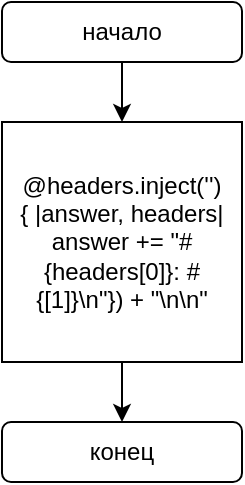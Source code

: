 <mxfile version="17.4.5" type="device"><diagram id="6vchvn2INqKsaZ0BZD0O" name="Page-1"><mxGraphModel dx="246" dy="793" grid="1" gridSize="10" guides="1" tooltips="1" connect="1" arrows="1" fold="1" page="1" pageScale="1" pageWidth="827" pageHeight="1169" math="0" shadow="0"><root><mxCell id="0"/><mxCell id="1" parent="0"/><mxCell id="TtExzd5zuu7moBImFZO7-6" value="" style="edgeStyle=orthogonalEdgeStyle;rounded=0;orthogonalLoop=1;jettySize=auto;html=1;" edge="1" parent="1" source="TtExzd5zuu7moBImFZO7-1"><mxGeometry relative="1" as="geometry"><mxPoint x="414" y="70" as="targetPoint"/></mxGeometry></mxCell><mxCell id="TtExzd5zuu7moBImFZO7-1" value="начало" style="rounded=1;whiteSpace=wrap;html=1;" vertex="1" parent="1"><mxGeometry x="354" y="10" width="120" height="30" as="geometry"/></mxCell><mxCell id="TtExzd5zuu7moBImFZO7-40" value="" style="edgeStyle=orthogonalEdgeStyle;rounded=0;orthogonalLoop=1;jettySize=auto;html=1;" edge="1" parent="1" source="TtExzd5zuu7moBImFZO7-38" target="TtExzd5zuu7moBImFZO7-39"><mxGeometry relative="1" as="geometry"/></mxCell><mxCell id="TtExzd5zuu7moBImFZO7-38" value="&lt;div&gt;@headers.inject('')&lt;/div&gt;&lt;div&gt;{ |answer, headers| &lt;br&gt;&lt;/div&gt;&lt;div&gt;answer += &quot;#{headers[0]}: #{[1]}\n&quot;}) + &quot;\n\n&quot;&lt;br&gt;&lt;/div&gt;" style="rounded=0;whiteSpace=wrap;html=1;" vertex="1" parent="1"><mxGeometry x="354" y="70" width="120" height="120" as="geometry"/></mxCell><mxCell id="TtExzd5zuu7moBImFZO7-39" value="конец" style="rounded=1;whiteSpace=wrap;html=1;" vertex="1" parent="1"><mxGeometry x="354" y="220" width="120" height="30" as="geometry"/></mxCell></root></mxGraphModel></diagram></mxfile>